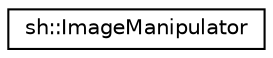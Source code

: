 digraph "Graphical Class Hierarchy"
{
 // LATEX_PDF_SIZE
  edge [fontname="Helvetica",fontsize="10",labelfontname="Helvetica",labelfontsize="10"];
  node [fontname="Helvetica",fontsize="10",shape=record];
  rankdir="LR";
  Node0 [label="sh::ImageManipulator",height=0.2,width=0.4,color="black", fillcolor="white", style="filled",URL="$classsh_1_1_image_manipulator.html",tooltip="Provides utilities for image manipulation and processing."];
}
